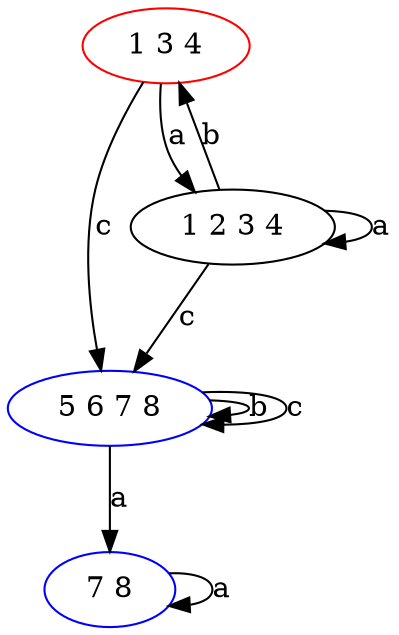 digraph {
" 1 3 4 "[color=red]
" 5 6 7 8 "[color=blue]
" 7 8 "[color=blue]
" 1 3 4 "->" 1 2 3 4 "[label="a"]
" 1 3 4 "->" 5 6 7 8 "[label="c"]
" 1 2 3 4 "->" 1 2 3 4 "[label="a"]
" 1 2 3 4 "->" 1 3 4 "[label="b"]
" 1 2 3 4 "->" 5 6 7 8 "[label="c"]
" 5 6 7 8 "->" 7 8 "[label="a"]
" 5 6 7 8 "->" 5 6 7 8 "[label="b"]
" 5 6 7 8 "->" 5 6 7 8 "[label="c"]
" 7 8 "->" 7 8 "[label="a"]
}